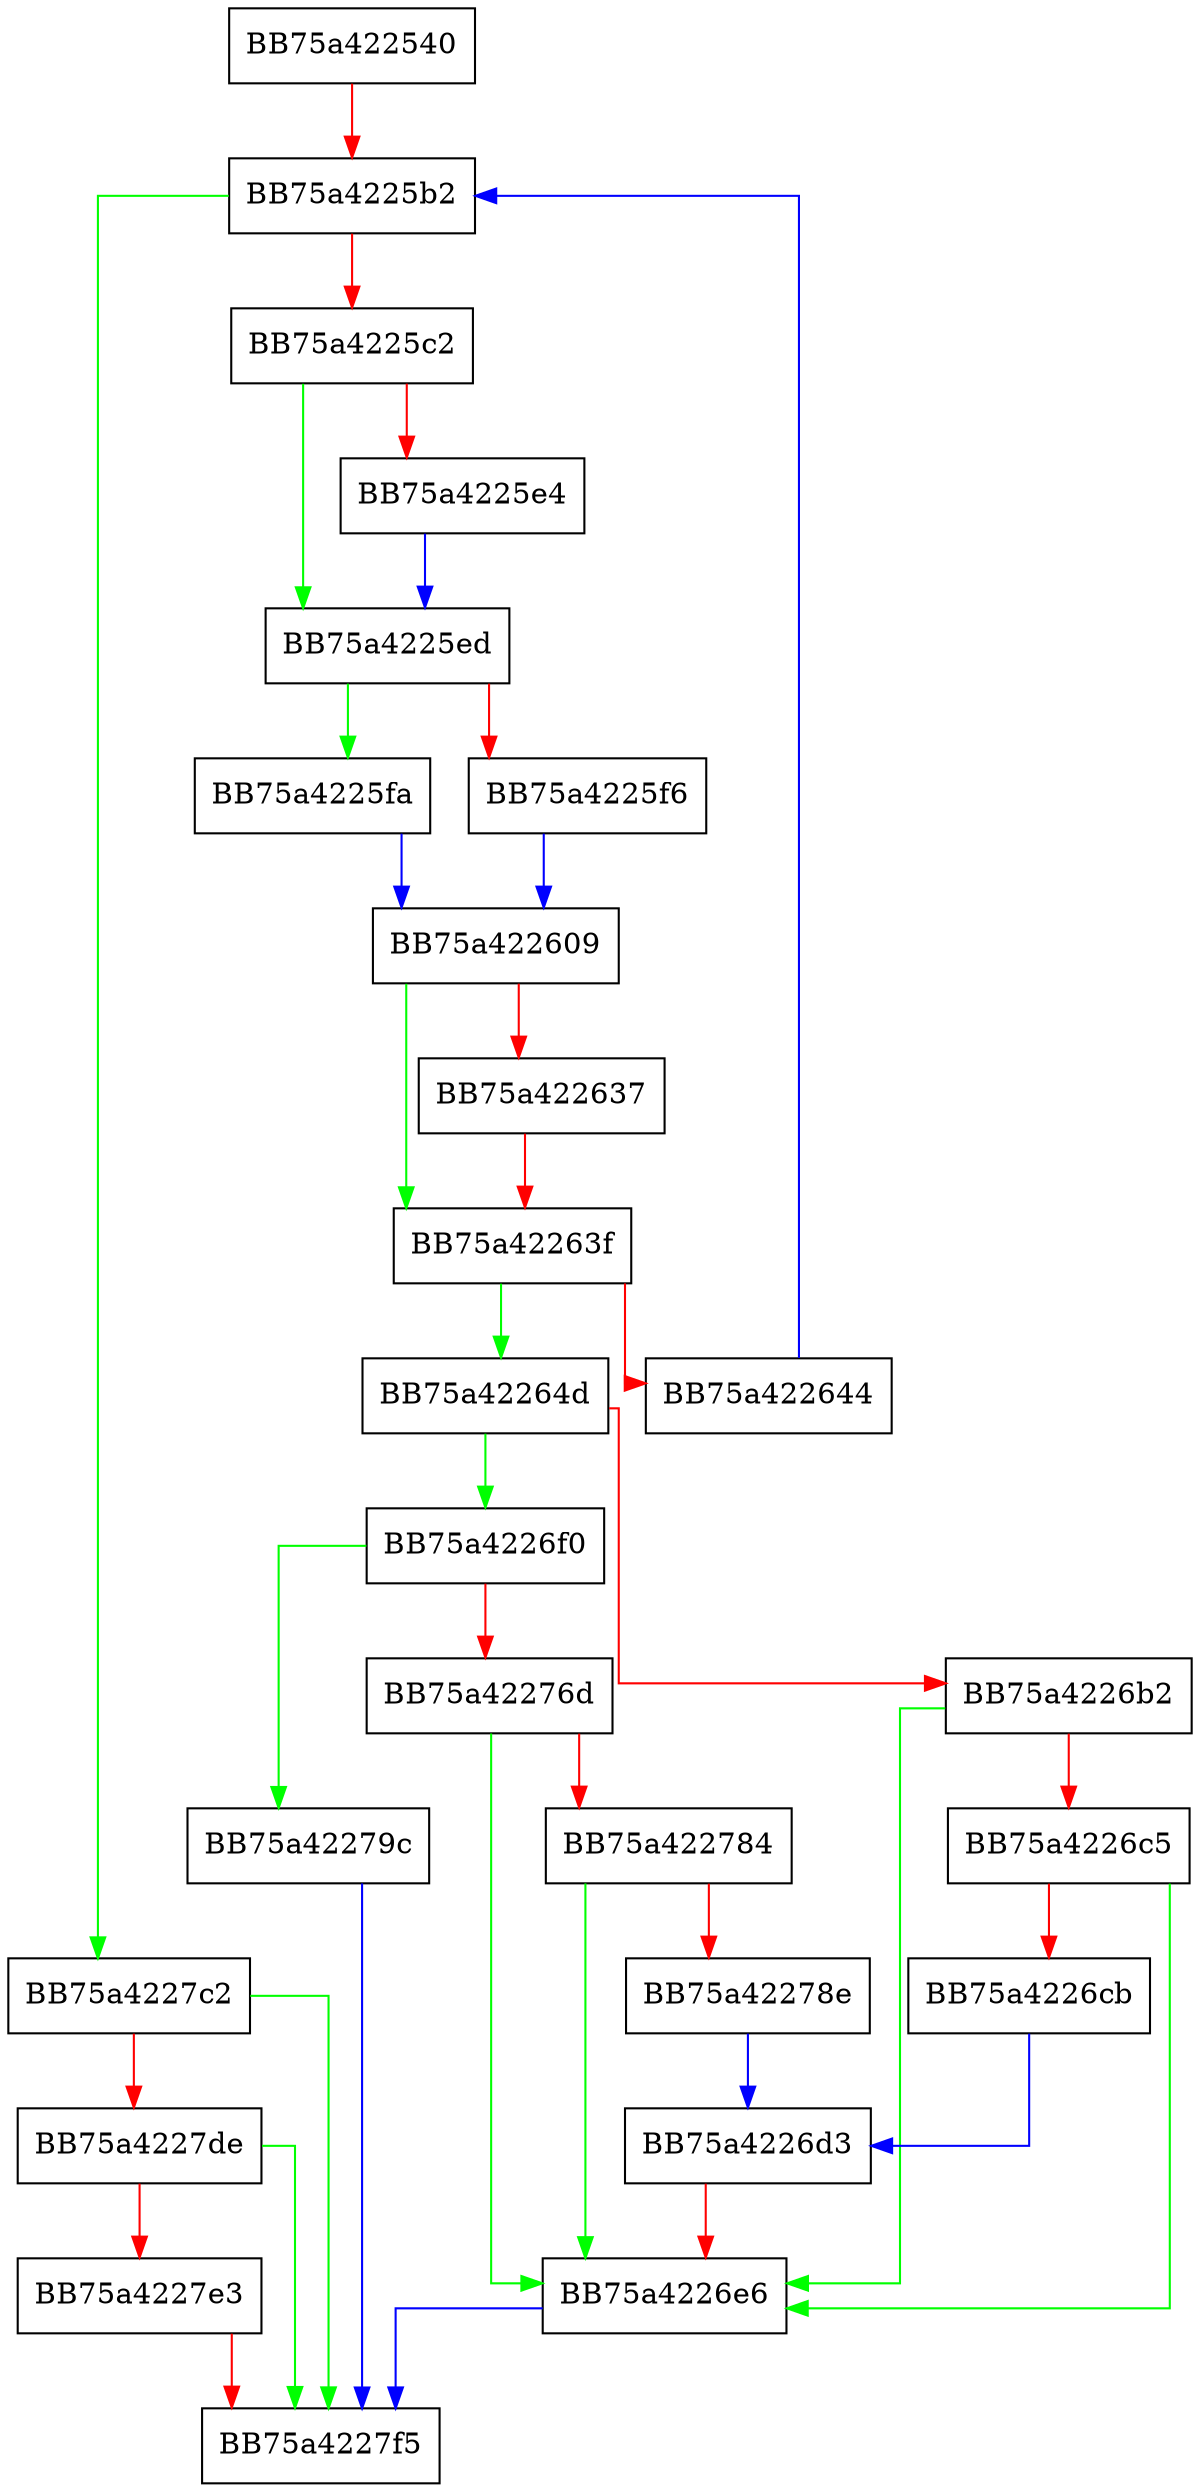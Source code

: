 digraph DetectImports {
  node [shape="box"];
  graph [splines=ortho];
  BB75a422540 -> BB75a4225b2 [color="red"];
  BB75a4225b2 -> BB75a4227c2 [color="green"];
  BB75a4225b2 -> BB75a4225c2 [color="red"];
  BB75a4225c2 -> BB75a4225ed [color="green"];
  BB75a4225c2 -> BB75a4225e4 [color="red"];
  BB75a4225e4 -> BB75a4225ed [color="blue"];
  BB75a4225ed -> BB75a4225fa [color="green"];
  BB75a4225ed -> BB75a4225f6 [color="red"];
  BB75a4225f6 -> BB75a422609 [color="blue"];
  BB75a4225fa -> BB75a422609 [color="blue"];
  BB75a422609 -> BB75a42263f [color="green"];
  BB75a422609 -> BB75a422637 [color="red"];
  BB75a422637 -> BB75a42263f [color="red"];
  BB75a42263f -> BB75a42264d [color="green"];
  BB75a42263f -> BB75a422644 [color="red"];
  BB75a422644 -> BB75a4225b2 [color="blue"];
  BB75a42264d -> BB75a4226f0 [color="green"];
  BB75a42264d -> BB75a4226b2 [color="red"];
  BB75a4226b2 -> BB75a4226e6 [color="green"];
  BB75a4226b2 -> BB75a4226c5 [color="red"];
  BB75a4226c5 -> BB75a4226e6 [color="green"];
  BB75a4226c5 -> BB75a4226cb [color="red"];
  BB75a4226cb -> BB75a4226d3 [color="blue"];
  BB75a4226d3 -> BB75a4226e6 [color="red"];
  BB75a4226e6 -> BB75a4227f5 [color="blue"];
  BB75a4226f0 -> BB75a42279c [color="green"];
  BB75a4226f0 -> BB75a42276d [color="red"];
  BB75a42276d -> BB75a4226e6 [color="green"];
  BB75a42276d -> BB75a422784 [color="red"];
  BB75a422784 -> BB75a4226e6 [color="green"];
  BB75a422784 -> BB75a42278e [color="red"];
  BB75a42278e -> BB75a4226d3 [color="blue"];
  BB75a42279c -> BB75a4227f5 [color="blue"];
  BB75a4227c2 -> BB75a4227f5 [color="green"];
  BB75a4227c2 -> BB75a4227de [color="red"];
  BB75a4227de -> BB75a4227f5 [color="green"];
  BB75a4227de -> BB75a4227e3 [color="red"];
  BB75a4227e3 -> BB75a4227f5 [color="red"];
}